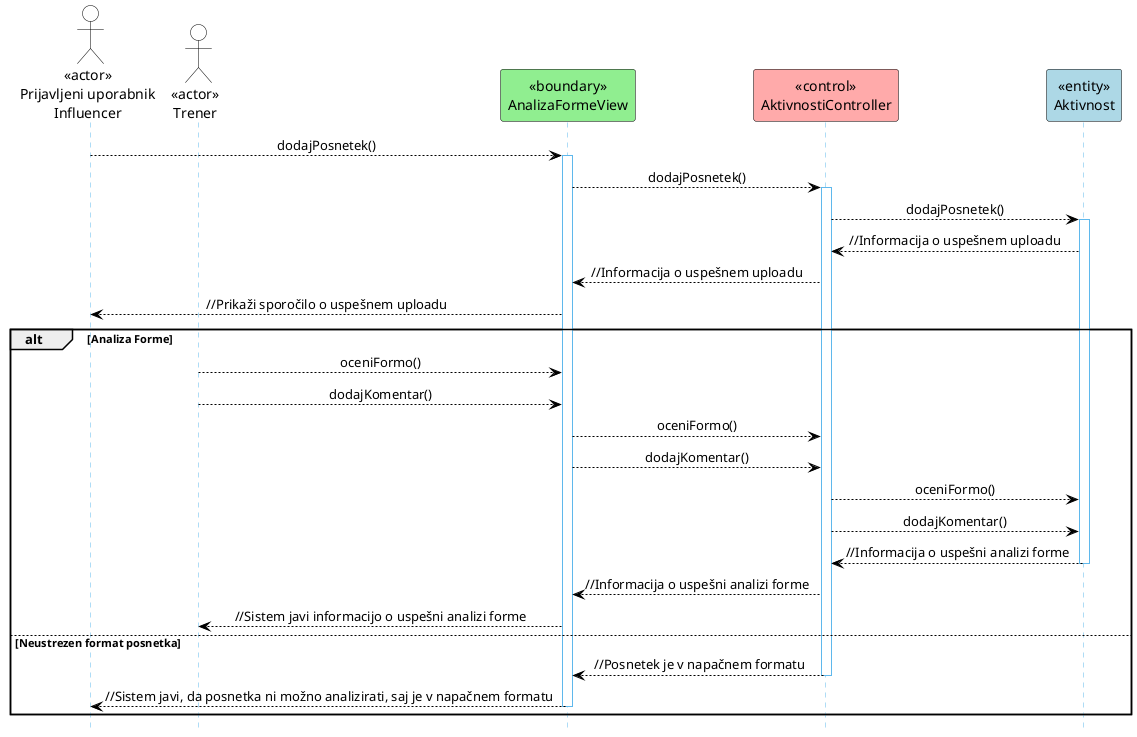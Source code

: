 @startuml
hide footbox

skinparam backgroundcolor transparent
skinparam defaultTextAlignment center
skinparam actorBorderColor black
skinparam actorBackgroundColor white
skinparam arrowColor black  
skinparam sequenceLifeLineBorderColor #5FB8EC
skinparam sequenceParticipantBorderColor #Black
skinparam sequenceParticipantBackgroundColor white

actor PrijavljeniUpor as "<<actor>>\nPrijavljeni uporabnik\nInfluencer"
actor Trener as "<<actor>>\nTrener"
participant AnalizaTrenignovView as "<<boundary>>\nAnalizaFormeView" #LightGreen
participant AktivnostiController as "<<control>>\nAktivnostiController" #FFAAAA
participant Aktivnost as "<<entity>>\nAktivnost" #LightBlue

PrijavljeniUpor --> AnalizaTrenignovView: dodajPosnetek()
activate AnalizaTrenignovView
AnalizaTrenignovView --> AktivnostiController: dodajPosnetek()
activate AktivnostiController
AktivnostiController --> Aktivnost: dodajPosnetek()
activate Aktivnost
Aktivnost --> AktivnostiController: //Informacija o uspešnem uploadu
AktivnostiController --> AnalizaTrenignovView: //Informacija o uspešnem uploadu
AnalizaTrenignovView --> PrijavljeniUpor: //Prikaži sporočilo o uspešnem uploadu

alt Analiza Forme
Trener --> AnalizaTrenignovView: oceniFormo()
Trener --> AnalizaTrenignovView: dodajKomentar()
AnalizaTrenignovView --> AktivnostiController: oceniFormo()
AnalizaTrenignovView --> AktivnostiController: dodajKomentar()
AktivnostiController --> Aktivnost: oceniFormo()
AktivnostiController --> Aktivnost: dodajKomentar()
Aktivnost --> AktivnostiController: //Informacija o uspešni analizi forme
deactivate Aktivnost

AktivnostiController --> AnalizaTrenignovView: //Informacija o uspešni analizi forme
AnalizaTrenignovView --> Trener: //Sistem javi informacijo o uspešni analizi forme

else Neustrezen format posnetka
AktivnostiController --> AnalizaTrenignovView: //Posnetek je v napačnem formatu
deactivate AktivnostiController
AnalizaTrenignovView --> PrijavljeniUpor: //Sistem javi, da posnetka ni možno analizirati, saj je v napačnem formatu
deactivate AnalizaTrenignovView

end
@enduml
